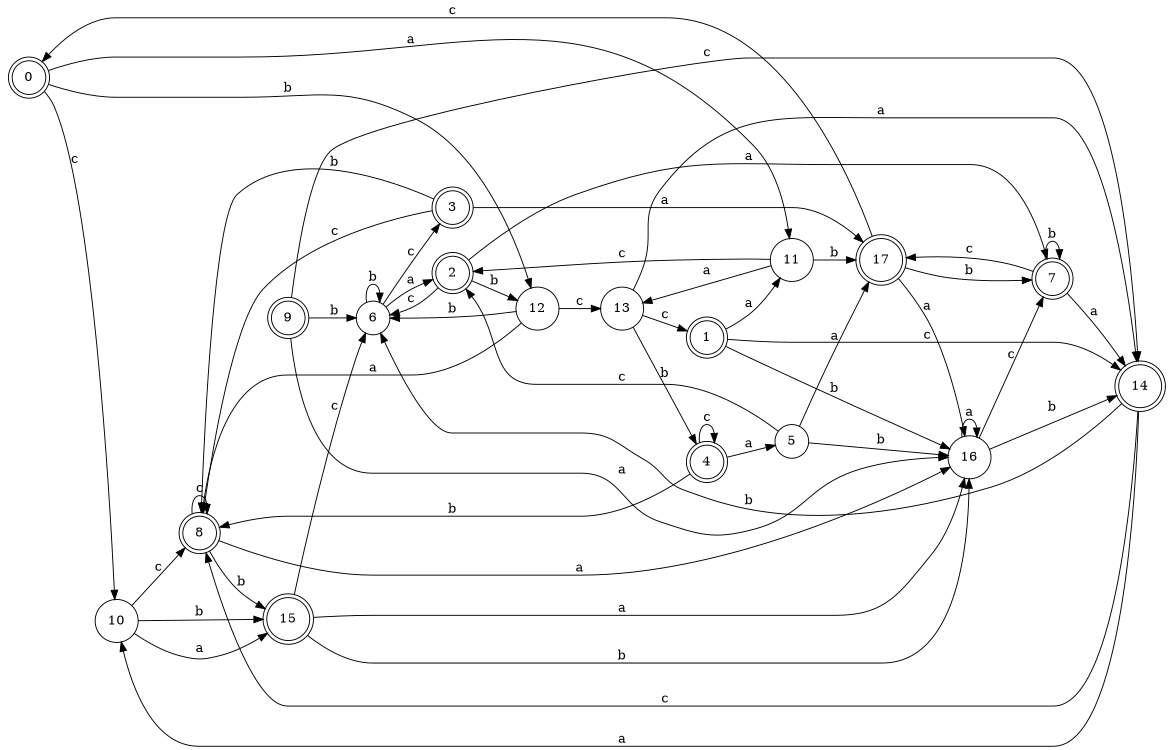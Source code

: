 digraph n15_3 {
__start0 [label="" shape="none"];

rankdir=LR;
size="8,5";

s0 [style="rounded,filled", color="black", fillcolor="white" shape="doublecircle", label="0"];
s1 [style="rounded,filled", color="black", fillcolor="white" shape="doublecircle", label="1"];
s2 [style="rounded,filled", color="black", fillcolor="white" shape="doublecircle", label="2"];
s3 [style="rounded,filled", color="black", fillcolor="white" shape="doublecircle", label="3"];
s4 [style="rounded,filled", color="black", fillcolor="white" shape="doublecircle", label="4"];
s5 [style="filled", color="black", fillcolor="white" shape="circle", label="5"];
s6 [style="filled", color="black", fillcolor="white" shape="circle", label="6"];
s7 [style="rounded,filled", color="black", fillcolor="white" shape="doublecircle", label="7"];
s8 [style="rounded,filled", color="black", fillcolor="white" shape="doublecircle", label="8"];
s9 [style="rounded,filled", color="black", fillcolor="white" shape="doublecircle", label="9"];
s10 [style="filled", color="black", fillcolor="white" shape="circle", label="10"];
s11 [style="filled", color="black", fillcolor="white" shape="circle", label="11"];
s12 [style="filled", color="black", fillcolor="white" shape="circle", label="12"];
s13 [style="filled", color="black", fillcolor="white" shape="circle", label="13"];
s14 [style="rounded,filled", color="black", fillcolor="white" shape="doublecircle", label="14"];
s15 [style="rounded,filled", color="black", fillcolor="white" shape="doublecircle", label="15"];
s16 [style="filled", color="black", fillcolor="white" shape="circle", label="16"];
s17 [style="rounded,filled", color="black", fillcolor="white" shape="doublecircle", label="17"];
s0 -> s11 [label="a"];
s0 -> s12 [label="b"];
s0 -> s10 [label="c"];
s1 -> s11 [label="a"];
s1 -> s16 [label="b"];
s1 -> s14 [label="c"];
s2 -> s7 [label="a"];
s2 -> s12 [label="b"];
s2 -> s6 [label="c"];
s3 -> s17 [label="a"];
s3 -> s8 [label="b"];
s3 -> s8 [label="c"];
s4 -> s5 [label="a"];
s4 -> s8 [label="b"];
s4 -> s4 [label="c"];
s5 -> s17 [label="a"];
s5 -> s16 [label="b"];
s5 -> s2 [label="c"];
s6 -> s2 [label="a"];
s6 -> s6 [label="b"];
s6 -> s3 [label="c"];
s7 -> s14 [label="a"];
s7 -> s7 [label="b"];
s7 -> s17 [label="c"];
s8 -> s16 [label="a"];
s8 -> s15 [label="b"];
s8 -> s8 [label="c"];
s9 -> s16 [label="a"];
s9 -> s6 [label="b"];
s9 -> s14 [label="c"];
s10 -> s15 [label="a"];
s10 -> s15 [label="b"];
s10 -> s8 [label="c"];
s11 -> s13 [label="a"];
s11 -> s17 [label="b"];
s11 -> s2 [label="c"];
s12 -> s8 [label="a"];
s12 -> s6 [label="b"];
s12 -> s13 [label="c"];
s13 -> s14 [label="a"];
s13 -> s4 [label="b"];
s13 -> s1 [label="c"];
s14 -> s10 [label="a"];
s14 -> s6 [label="b"];
s14 -> s8 [label="c"];
s15 -> s16 [label="a"];
s15 -> s16 [label="b"];
s15 -> s6 [label="c"];
s16 -> s16 [label="a"];
s16 -> s14 [label="b"];
s16 -> s7 [label="c"];
s17 -> s16 [label="a"];
s17 -> s7 [label="b"];
s17 -> s0 [label="c"];

}